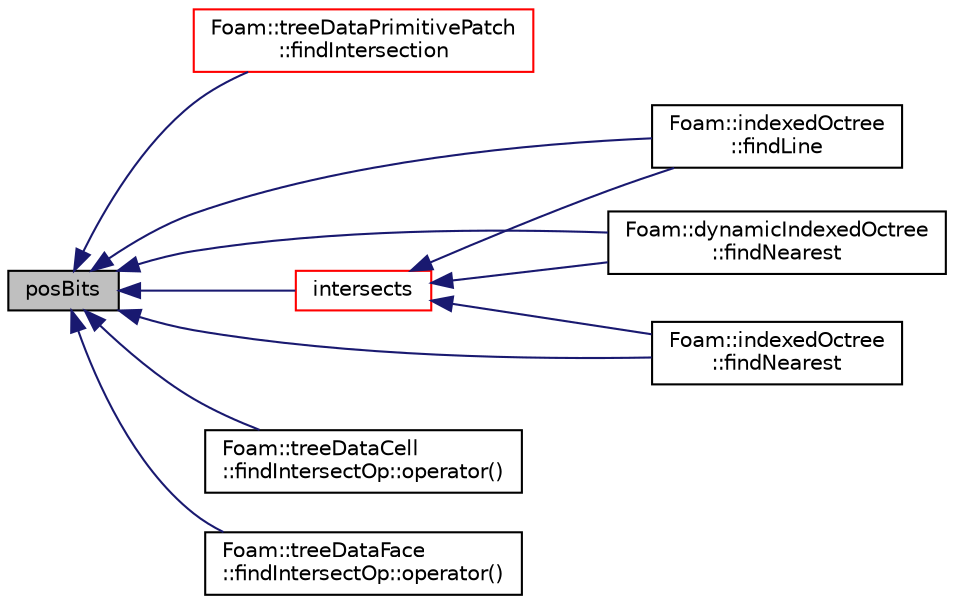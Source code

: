 digraph "posBits"
{
  bgcolor="transparent";
  edge [fontname="Helvetica",fontsize="10",labelfontname="Helvetica",labelfontsize="10"];
  node [fontname="Helvetica",fontsize="10",shape=record];
  rankdir="LR";
  Node1 [label="posBits",height=0.2,width=0.4,color="black", fillcolor="grey75", style="filled", fontcolor="black"];
  Node1 -> Node2 [dir="back",color="midnightblue",fontsize="10",style="solid",fontname="Helvetica"];
  Node2 [label="Foam::treeDataPrimitivePatch\l::findIntersection",height=0.2,width=0.4,color="red",URL="$a02750.html#a3cafe824b5c7e74114578586cbbf421e",tooltip="Helper: find intersection of line with shapes. "];
  Node1 -> Node3 [dir="back",color="midnightblue",fontsize="10",style="solid",fontname="Helvetica"];
  Node3 [label="Foam::indexedOctree\l::findLine",height=0.2,width=0.4,color="black",URL="$a01069.html#a5ea4de17765469b3b644491ff9134808"];
  Node1 -> Node4 [dir="back",color="midnightblue",fontsize="10",style="solid",fontname="Helvetica"];
  Node4 [label="Foam::dynamicIndexedOctree\l::findNearest",height=0.2,width=0.4,color="black",URL="$a00609.html#a2db1ff77908c7819fb3e192caa364040",tooltip="Low level: calculate nearest starting from subnode. "];
  Node1 -> Node5 [dir="back",color="midnightblue",fontsize="10",style="solid",fontname="Helvetica"];
  Node5 [label="Foam::indexedOctree\l::findNearest",height=0.2,width=0.4,color="black",URL="$a01069.html#a87d33cc27610bf4cfd3a5abac58af399",tooltip="Low level: calculate nearest starting from subnode. "];
  Node1 -> Node6 [dir="back",color="midnightblue",fontsize="10",style="solid",fontname="Helvetica"];
  Node6 [label="intersects",height=0.2,width=0.4,color="red",URL="$a02745.html#a7b968ac574e0503bc9eaf185e0ef5b3c",tooltip="Intersects segment; set point to intersection position and face,. "];
  Node6 -> Node3 [dir="back",color="midnightblue",fontsize="10",style="solid",fontname="Helvetica"];
  Node6 -> Node4 [dir="back",color="midnightblue",fontsize="10",style="solid",fontname="Helvetica"];
  Node6 -> Node5 [dir="back",color="midnightblue",fontsize="10",style="solid",fontname="Helvetica"];
  Node1 -> Node7 [dir="back",color="midnightblue",fontsize="10",style="solid",fontname="Helvetica"];
  Node7 [label="Foam::treeDataCell\l::findIntersectOp::operator()",height=0.2,width=0.4,color="black",URL="$a00811.html#a43d47b209c41bbb1717f33bc766cd2c0"];
  Node1 -> Node8 [dir="back",color="midnightblue",fontsize="10",style="solid",fontname="Helvetica"];
  Node8 [label="Foam::treeDataFace\l::findIntersectOp::operator()",height=0.2,width=0.4,color="black",URL="$a00813.html#a43d47b209c41bbb1717f33bc766cd2c0",tooltip="Calculate intersection of triangle with ray. Sets result. "];
}

